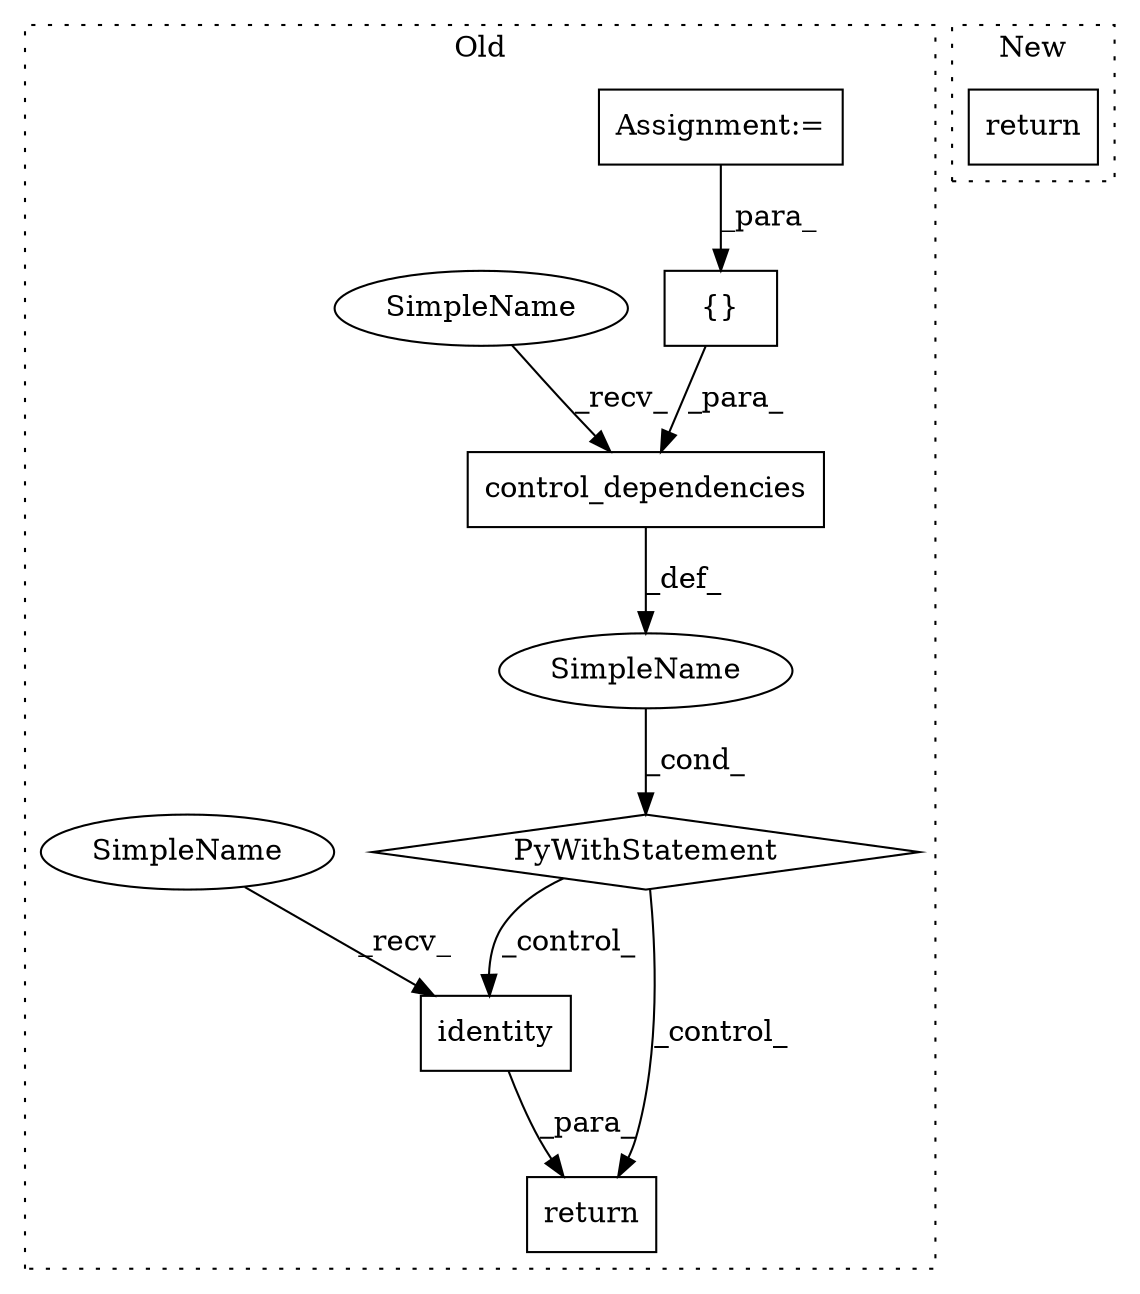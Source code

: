 digraph G {
subgraph cluster0 {
1 [label="control_dependencies" a="32" s="14943,14977" l="21,1" shape="box"];
3 [label="{}" a="4" s="14973,14976" l="1,1" shape="box"];
4 [label="PyWithStatement" a="104" s="14922,14978" l="10,2" shape="diamond"];
5 [label="SimpleName" a="42" s="" l="" shape="ellipse"];
6 [label="return" a="41" s="14988" l="7" shape="box"];
7 [label="identity" a="32" s="15006,15016" l="9,1" shape="box"];
8 [label="Assignment:=" a="7" s="14860" l="1" shape="box"];
9 [label="SimpleName" a="42" s="14932" l="10" shape="ellipse"];
10 [label="SimpleName" a="42" s="14995" l="10" shape="ellipse"];
label = "Old";
style="dotted";
}
subgraph cluster1 {
2 [label="return" a="41" s="14731" l="7" shape="box"];
label = "New";
style="dotted";
}
1 -> 5 [label="_def_"];
3 -> 1 [label="_para_"];
4 -> 6 [label="_control_"];
4 -> 7 [label="_control_"];
5 -> 4 [label="_cond_"];
7 -> 6 [label="_para_"];
8 -> 3 [label="_para_"];
9 -> 1 [label="_recv_"];
10 -> 7 [label="_recv_"];
}